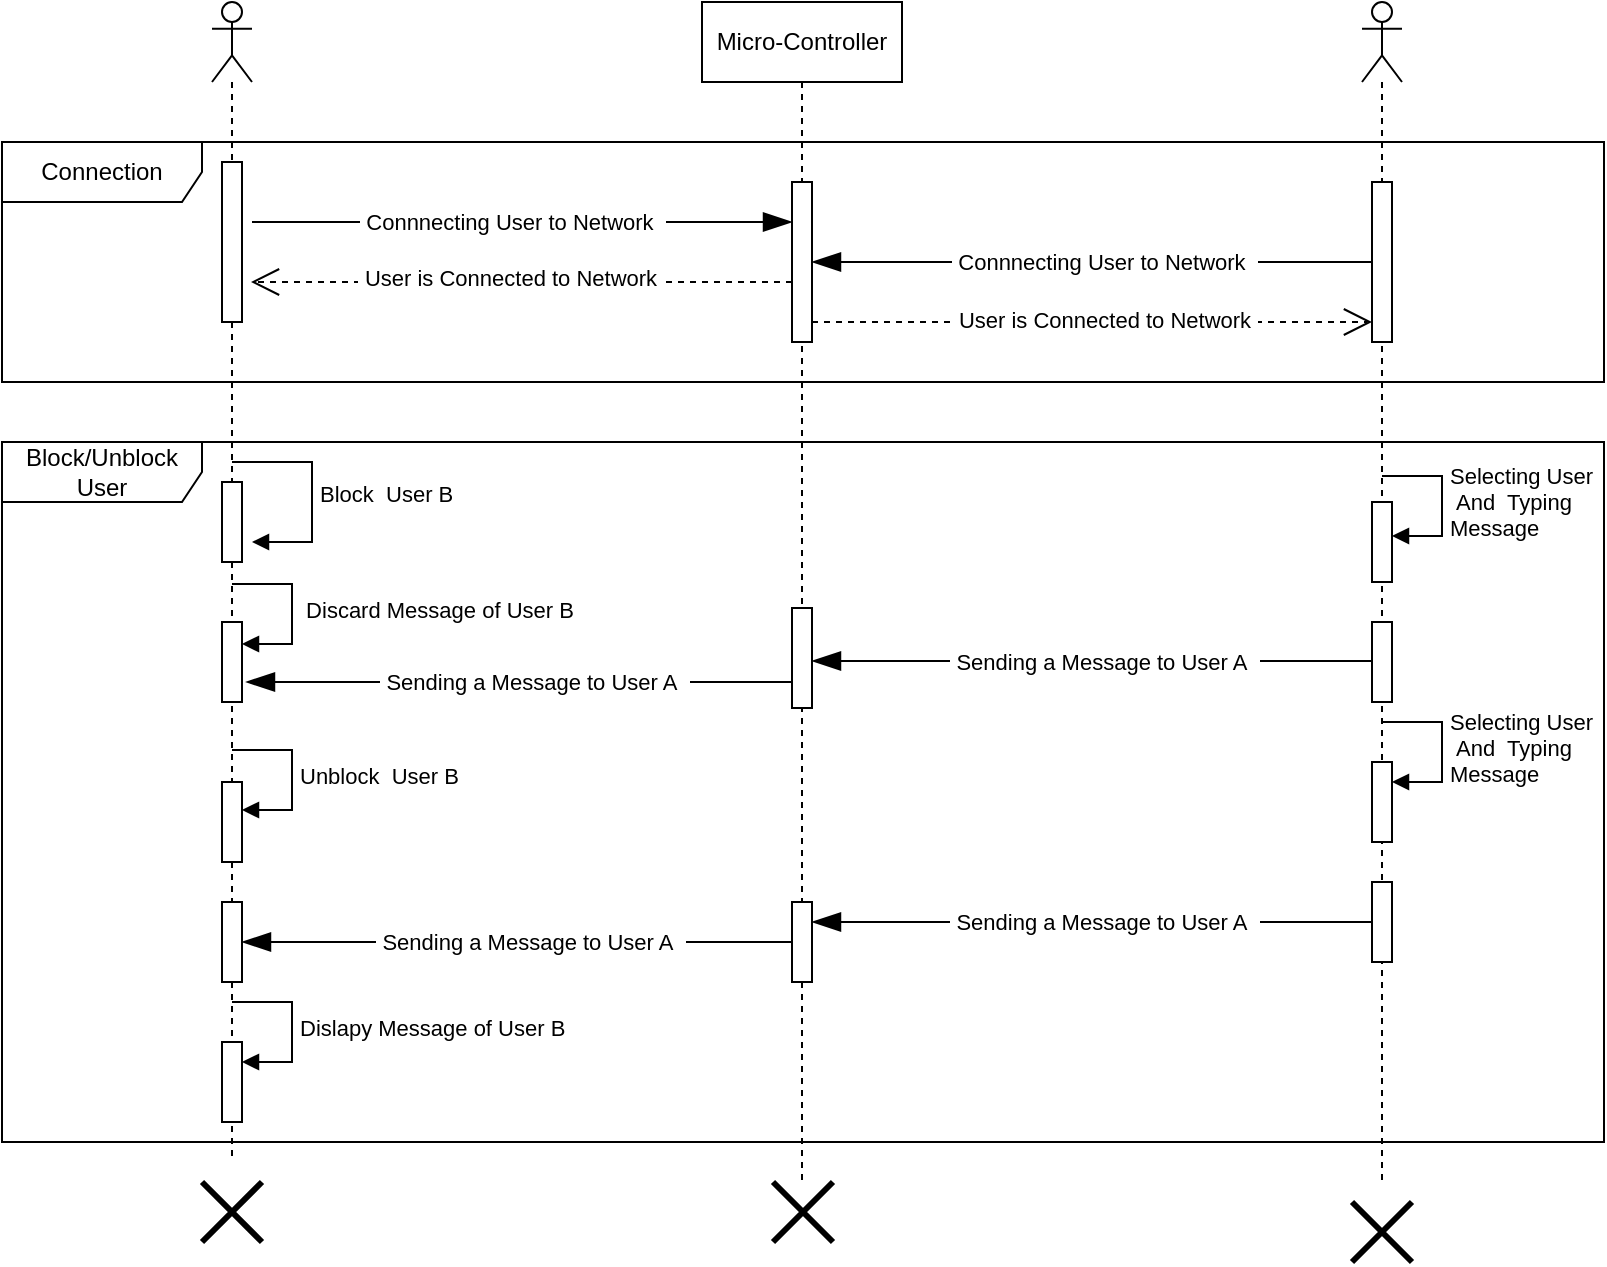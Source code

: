<mxfile version="22.0.8" type="device">
  <diagram name="Page-1" id="2YBvvXClWsGukQMizWep">
    <mxGraphModel dx="1434" dy="800" grid="1" gridSize="10" guides="1" tooltips="1" connect="1" arrows="1" fold="1" page="1" pageScale="1" pageWidth="850" pageHeight="1100" math="0" shadow="0">
      <root>
        <mxCell id="0" />
        <mxCell id="1" parent="0" />
        <mxCell id="bUbZ-e89j6tAC8CVxlZ--16" value="Micro-Controller" style="shape=umlLifeline;perimeter=lifelinePerimeter;whiteSpace=wrap;html=1;container=1;dropTarget=0;collapsible=0;recursiveResize=0;outlineConnect=0;portConstraint=eastwest;newEdgeStyle={&quot;edgeStyle&quot;:&quot;elbowEdgeStyle&quot;,&quot;elbow&quot;:&quot;vertical&quot;,&quot;curved&quot;:0,&quot;rounded&quot;:0};" parent="1" vertex="1">
          <mxGeometry x="375" y="80" width="100" height="590" as="geometry" />
        </mxCell>
        <mxCell id="NDjIsDyrpI4XyfmyZflA-29" value="" style="html=1;points=[[0,0,0,0,5],[0,1,0,0,-5],[1,0,0,0,5],[1,1,0,0,-5]];perimeter=orthogonalPerimeter;outlineConnect=0;targetShapes=umlLifeline;portConstraint=eastwest;newEdgeStyle={&quot;curved&quot;:0,&quot;rounded&quot;:0};" vertex="1" parent="bUbZ-e89j6tAC8CVxlZ--16">
          <mxGeometry x="45" y="450" width="10" height="40" as="geometry" />
        </mxCell>
        <mxCell id="bUbZ-e89j6tAC8CVxlZ--27" value="" style="shape=umlLifeline;perimeter=lifelinePerimeter;whiteSpace=wrap;html=1;container=1;dropTarget=0;collapsible=0;recursiveResize=0;outlineConnect=0;portConstraint=eastwest;newEdgeStyle={&quot;curved&quot;:0,&quot;rounded&quot;:0};participant=umlActor;" parent="1" vertex="1">
          <mxGeometry x="130" y="80" width="20" height="580" as="geometry" />
        </mxCell>
        <mxCell id="0u1kKGDJF54m8RZjEG2Y-16" value="" style="html=1;points=[[0,0,0,0,5],[0,1,0,0,-5],[1,0,0,0,5],[1,1,0,0,-5]];perimeter=orthogonalPerimeter;outlineConnect=0;targetShapes=umlLifeline;portConstraint=eastwest;newEdgeStyle={&quot;curved&quot;:0,&quot;rounded&quot;:0};" parent="bUbZ-e89j6tAC8CVxlZ--27" vertex="1">
          <mxGeometry x="5" y="80" width="10" height="80" as="geometry" />
        </mxCell>
        <mxCell id="0u1kKGDJF54m8RZjEG2Y-50" value="" style="html=1;points=[[0,0,0,0,5],[0,1,0,0,-5],[1,0,0,0,5],[1,1,0,0,-5]];perimeter=orthogonalPerimeter;outlineConnect=0;targetShapes=umlLifeline;portConstraint=eastwest;newEdgeStyle={&quot;curved&quot;:0,&quot;rounded&quot;:0};" parent="bUbZ-e89j6tAC8CVxlZ--27" vertex="1">
          <mxGeometry x="5" y="240" width="10" height="40" as="geometry" />
        </mxCell>
        <mxCell id="Ur5XrVrVseQt80Zj_p8K-10" value="" style="html=1;points=[[0,0,0,0,5],[0,1,0,0,-5],[1,0,0,0,5],[1,1,0,0,-5]];perimeter=orthogonalPerimeter;outlineConnect=0;targetShapes=umlLifeline;portConstraint=eastwest;newEdgeStyle={&quot;curved&quot;:0,&quot;rounded&quot;:0};" parent="bUbZ-e89j6tAC8CVxlZ--27" vertex="1">
          <mxGeometry x="5" y="310" width="10" height="40" as="geometry" />
        </mxCell>
        <mxCell id="NDjIsDyrpI4XyfmyZflA-33" value="" style="html=1;points=[[0,0,0,0,5],[0,1,0,0,-5],[1,0,0,0,5],[1,1,0,0,-5]];perimeter=orthogonalPerimeter;outlineConnect=0;targetShapes=umlLifeline;portConstraint=eastwest;newEdgeStyle={&quot;curved&quot;:0,&quot;rounded&quot;:0};" vertex="1" parent="bUbZ-e89j6tAC8CVxlZ--27">
          <mxGeometry x="5" y="390" width="10" height="40" as="geometry" />
        </mxCell>
        <mxCell id="NDjIsDyrpI4XyfmyZflA-34" value="Unblock&amp;nbsp; User B" style="html=1;align=left;spacingLeft=2;endArrow=block;rounded=0;edgeStyle=orthogonalEdgeStyle;curved=0;rounded=0;" edge="1" parent="bUbZ-e89j6tAC8CVxlZ--27">
          <mxGeometry relative="1" as="geometry">
            <mxPoint x="10" y="374" as="sourcePoint" />
            <Array as="points">
              <mxPoint x="40" y="404" />
            </Array>
            <mxPoint x="15" y="404" as="targetPoint" />
          </mxGeometry>
        </mxCell>
        <mxCell id="NDjIsDyrpI4XyfmyZflA-30" value="" style="html=1;points=[[0,0,0,0,5],[0,1,0,0,-5],[1,0,0,0,5],[1,1,0,0,-5]];perimeter=orthogonalPerimeter;outlineConnect=0;targetShapes=umlLifeline;portConstraint=eastwest;newEdgeStyle={&quot;curved&quot;:0,&quot;rounded&quot;:0};" vertex="1" parent="bUbZ-e89j6tAC8CVxlZ--27">
          <mxGeometry x="5" y="450" width="10" height="40" as="geometry" />
        </mxCell>
        <mxCell id="NDjIsDyrpI4XyfmyZflA-55" value="" style="html=1;points=[[0,0,0,0,5],[0,1,0,0,-5],[1,0,0,0,5],[1,1,0,0,-5]];perimeter=orthogonalPerimeter;outlineConnect=0;targetShapes=umlLifeline;portConstraint=eastwest;newEdgeStyle={&quot;curved&quot;:0,&quot;rounded&quot;:0};" vertex="1" parent="bUbZ-e89j6tAC8CVxlZ--27">
          <mxGeometry x="5" y="520" width="10" height="40" as="geometry" />
        </mxCell>
        <mxCell id="NDjIsDyrpI4XyfmyZflA-56" value="Dislapy Message of User B" style="html=1;align=left;spacingLeft=2;endArrow=block;rounded=0;edgeStyle=orthogonalEdgeStyle;curved=0;rounded=0;" edge="1" target="NDjIsDyrpI4XyfmyZflA-55" parent="bUbZ-e89j6tAC8CVxlZ--27">
          <mxGeometry relative="1" as="geometry">
            <mxPoint x="10" y="500" as="sourcePoint" />
            <Array as="points">
              <mxPoint x="40" y="530" />
            </Array>
          </mxGeometry>
        </mxCell>
        <mxCell id="bUbZ-e89j6tAC8CVxlZ--50" value="" style="shape=umlDestroy;whiteSpace=wrap;html=1;strokeWidth=3;targetShapes=umlLifeline;" parent="1" vertex="1">
          <mxGeometry x="125" y="670" width="30" height="30" as="geometry" />
        </mxCell>
        <mxCell id="bUbZ-e89j6tAC8CVxlZ--52" value="" style="shape=umlDestroy;whiteSpace=wrap;html=1;strokeWidth=3;targetShapes=umlLifeline;" parent="1" vertex="1">
          <mxGeometry x="410.5" y="670" width="30" height="30" as="geometry" />
        </mxCell>
        <mxCell id="Ke5L-bLkSkWgQZBR-M11-30" value="" style="shape=umlLifeline;perimeter=lifelinePerimeter;whiteSpace=wrap;html=1;container=1;dropTarget=0;collapsible=0;recursiveResize=0;outlineConnect=0;portConstraint=eastwest;newEdgeStyle={&quot;curved&quot;:0,&quot;rounded&quot;:0};participant=umlActor;" parent="1" vertex="1">
          <mxGeometry x="705" y="80" width="20" height="590" as="geometry" />
        </mxCell>
        <mxCell id="0u1kKGDJF54m8RZjEG2Y-21" value="" style="html=1;points=[[0,0,0,0,5],[0,1,0,0,-5],[1,0,0,0,5],[1,1,0,0,-5]];perimeter=orthogonalPerimeter;outlineConnect=0;targetShapes=umlLifeline;portConstraint=eastwest;newEdgeStyle={&quot;curved&quot;:0,&quot;rounded&quot;:0};" parent="Ke5L-bLkSkWgQZBR-M11-30" vertex="1">
          <mxGeometry x="5" y="90" width="10" height="80" as="geometry" />
        </mxCell>
        <mxCell id="0u1kKGDJF54m8RZjEG2Y-66" value="" style="html=1;points=[[0,0,0,0,5],[0,1,0,0,-5],[1,0,0,0,5],[1,1,0,0,-5]];perimeter=orthogonalPerimeter;outlineConnect=0;targetShapes=umlLifeline;portConstraint=eastwest;newEdgeStyle={&quot;curved&quot;:0,&quot;rounded&quot;:0};" parent="Ke5L-bLkSkWgQZBR-M11-30" vertex="1">
          <mxGeometry x="5" y="310" width="10" height="40" as="geometry" />
        </mxCell>
        <mxCell id="r_34pcVhkc14kYknheby-28" value="" style="html=1;points=[[0,0,0,0,5],[0,1,0,0,-5],[1,0,0,0,5],[1,1,0,0,-5]];perimeter=orthogonalPerimeter;outlineConnect=0;targetShapes=umlLifeline;portConstraint=eastwest;newEdgeStyle={&quot;curved&quot;:0,&quot;rounded&quot;:0};" parent="Ke5L-bLkSkWgQZBR-M11-30" vertex="1">
          <mxGeometry x="5" y="250" width="10" height="40" as="geometry" />
        </mxCell>
        <mxCell id="r_34pcVhkc14kYknheby-29" value="Selecting User&lt;br&gt;&amp;nbsp;And&amp;nbsp; Typing&amp;nbsp;&lt;br&gt;Message" style="html=1;align=left;spacingLeft=2;endArrow=block;rounded=0;edgeStyle=orthogonalEdgeStyle;curved=0;rounded=0;" parent="Ke5L-bLkSkWgQZBR-M11-30" edge="1">
          <mxGeometry relative="1" as="geometry">
            <mxPoint x="10" y="237" as="sourcePoint" />
            <Array as="points">
              <mxPoint x="40" y="267" />
            </Array>
            <mxPoint x="15" y="267" as="targetPoint" />
          </mxGeometry>
        </mxCell>
        <mxCell id="NDjIsDyrpI4XyfmyZflA-8" value="" style="html=1;points=[[0,0,0,0,5],[0,1,0,0,-5],[1,0,0,0,5],[1,1,0,0,-5]];perimeter=orthogonalPerimeter;outlineConnect=0;targetShapes=umlLifeline;portConstraint=eastwest;newEdgeStyle={&quot;curved&quot;:0,&quot;rounded&quot;:0};" vertex="1" parent="Ke5L-bLkSkWgQZBR-M11-30">
          <mxGeometry x="5" y="380" width="10" height="40" as="geometry" />
        </mxCell>
        <mxCell id="NDjIsDyrpI4XyfmyZflA-9" value="Selecting User&lt;br style=&quot;border-color: var(--border-color);&quot;&gt;&amp;nbsp;And&amp;nbsp; Typing&amp;nbsp;&lt;br style=&quot;border-color: var(--border-color);&quot;&gt;Message" style="html=1;align=left;spacingLeft=2;endArrow=block;rounded=0;edgeStyle=orthogonalEdgeStyle;curved=0;rounded=0;" edge="1" target="NDjIsDyrpI4XyfmyZflA-8" parent="Ke5L-bLkSkWgQZBR-M11-30">
          <mxGeometry relative="1" as="geometry">
            <mxPoint x="10" y="360" as="sourcePoint" />
            <Array as="points">
              <mxPoint x="40" y="390" />
            </Array>
          </mxGeometry>
        </mxCell>
        <mxCell id="NDjIsDyrpI4XyfmyZflA-6" value="" style="html=1;points=[[0,0,0,0,5],[0,1,0,0,-5],[1,0,0,0,5],[1,1,0,0,-5]];perimeter=orthogonalPerimeter;outlineConnect=0;targetShapes=umlLifeline;portConstraint=eastwest;newEdgeStyle={&quot;curved&quot;:0,&quot;rounded&quot;:0};" vertex="1" parent="Ke5L-bLkSkWgQZBR-M11-30">
          <mxGeometry x="5" y="440" width="10" height="40" as="geometry" />
        </mxCell>
        <mxCell id="Ke5L-bLkSkWgQZBR-M11-32" value="" style="shape=umlDestroy;whiteSpace=wrap;html=1;strokeWidth=3;targetShapes=umlLifeline;" parent="1" vertex="1">
          <mxGeometry x="700" y="680" width="30" height="30" as="geometry" />
        </mxCell>
        <mxCell id="Ke5L-bLkSkWgQZBR-M11-58" value="Connection" style="shape=umlFrame;whiteSpace=wrap;html=1;pointerEvents=0;width=100;height=30;" parent="1" vertex="1">
          <mxGeometry x="25" y="150" width="801" height="120" as="geometry" />
        </mxCell>
        <mxCell id="0u1kKGDJF54m8RZjEG2Y-17" value="" style="html=1;points=[[0,0,0,0,5],[0,1,0,0,-5],[1,0,0,0,5],[1,1,0,0,-5]];perimeter=orthogonalPerimeter;outlineConnect=0;targetShapes=umlLifeline;portConstraint=eastwest;newEdgeStyle={&quot;curved&quot;:0,&quot;rounded&quot;:0};" parent="1" vertex="1">
          <mxGeometry x="420" y="170" width="10" height="80" as="geometry" />
        </mxCell>
        <mxCell id="0u1kKGDJF54m8RZjEG2Y-19" value="" style="endArrow=blockThin;endFill=1;endSize=12;html=1;rounded=0;" parent="1" edge="1">
          <mxGeometry width="160" relative="1" as="geometry">
            <mxPoint x="150" y="190" as="sourcePoint" />
            <mxPoint x="420" y="190" as="targetPoint" />
          </mxGeometry>
        </mxCell>
        <mxCell id="0u1kKGDJF54m8RZjEG2Y-27" value="&amp;nbsp;Connnecting User to Network&amp;nbsp;&amp;nbsp;" style="edgeLabel;html=1;align=center;verticalAlign=middle;resizable=0;points=[];" parent="0u1kKGDJF54m8RZjEG2Y-19" vertex="1" connectable="0">
          <mxGeometry x="-0.037" y="-3" relative="1" as="geometry">
            <mxPoint y="-3" as="offset" />
          </mxGeometry>
        </mxCell>
        <mxCell id="0u1kKGDJF54m8RZjEG2Y-23" value="" style="endArrow=blockThin;endFill=1;endSize=12;html=1;rounded=0;" parent="1" source="0u1kKGDJF54m8RZjEG2Y-21" target="0u1kKGDJF54m8RZjEG2Y-17" edge="1">
          <mxGeometry width="160" relative="1" as="geometry">
            <mxPoint x="340" y="510" as="sourcePoint" />
            <mxPoint x="500" y="510" as="targetPoint" />
          </mxGeometry>
        </mxCell>
        <mxCell id="0u1kKGDJF54m8RZjEG2Y-28" value="&amp;nbsp;Connnecting User to Network&amp;nbsp;&amp;nbsp;" style="edgeLabel;html=1;align=center;verticalAlign=middle;resizable=0;points=[];" parent="0u1kKGDJF54m8RZjEG2Y-23" vertex="1" connectable="0">
          <mxGeometry x="-0.007" y="-3" relative="1" as="geometry">
            <mxPoint x="5" y="3" as="offset" />
          </mxGeometry>
        </mxCell>
        <mxCell id="0u1kKGDJF54m8RZjEG2Y-24" value="" style="endArrow=open;dashed=1;endFill=0;endSize=12;html=1;rounded=0;" parent="1" target="0u1kKGDJF54m8RZjEG2Y-21" edge="1">
          <mxGeometry width="160" relative="1" as="geometry">
            <mxPoint x="430" y="240" as="sourcePoint" />
            <mxPoint x="590" y="240" as="targetPoint" />
          </mxGeometry>
        </mxCell>
        <mxCell id="0u1kKGDJF54m8RZjEG2Y-32" value="&amp;nbsp;User is Connected to Network&amp;nbsp;" style="edgeLabel;html=1;align=center;verticalAlign=middle;resizable=0;points=[];" parent="0u1kKGDJF54m8RZjEG2Y-24" vertex="1" connectable="0">
          <mxGeometry x="0.043" y="-2" relative="1" as="geometry">
            <mxPoint y="-3" as="offset" />
          </mxGeometry>
        </mxCell>
        <mxCell id="0u1kKGDJF54m8RZjEG2Y-34" value="" style="endArrow=open;dashed=1;endFill=0;endSize=12;html=1;rounded=0;startArrow=none;startFill=0;" parent="1" edge="1">
          <mxGeometry width="160" relative="1" as="geometry">
            <mxPoint x="420" y="220" as="sourcePoint" />
            <mxPoint x="149.5" y="220" as="targetPoint" />
            <Array as="points">
              <mxPoint x="310" y="220" />
            </Array>
          </mxGeometry>
        </mxCell>
        <mxCell id="0u1kKGDJF54m8RZjEG2Y-35" value="&amp;nbsp;User is Connected to Network&amp;nbsp;" style="edgeLabel;html=1;align=center;verticalAlign=middle;resizable=0;points=[];" parent="0u1kKGDJF54m8RZjEG2Y-34" vertex="1" connectable="0">
          <mxGeometry x="0.043" y="-2" relative="1" as="geometry">
            <mxPoint as="offset" />
          </mxGeometry>
        </mxCell>
        <mxCell id="0u1kKGDJF54m8RZjEG2Y-71" value="Block/Unblock User" style="shape=umlFrame;whiteSpace=wrap;html=1;pointerEvents=0;width=100;height=30;" parent="1" vertex="1">
          <mxGeometry x="25" y="300" width="801" height="350" as="geometry" />
        </mxCell>
        <mxCell id="Ur5XrVrVseQt80Zj_p8K-11" value="Block&amp;nbsp; User B" style="html=1;align=left;spacingLeft=2;endArrow=block;rounded=0;edgeStyle=orthogonalEdgeStyle;curved=0;rounded=0;" parent="1" source="bUbZ-e89j6tAC8CVxlZ--27" edge="1">
          <mxGeometry x="0.014" relative="1" as="geometry">
            <mxPoint x="150" y="380" as="sourcePoint" />
            <Array as="points">
              <mxPoint x="180" y="310" />
              <mxPoint x="180" y="350" />
            </Array>
            <mxPoint as="offset" />
            <mxPoint x="150" y="350" as="targetPoint" />
          </mxGeometry>
        </mxCell>
        <mxCell id="r_34pcVhkc14kYknheby-7" value="" style="endArrow=blockThin;endFill=1;endSize=12;html=1;rounded=0;" parent="1" edge="1">
          <mxGeometry width="160" relative="1" as="geometry">
            <mxPoint x="710" y="409.5" as="sourcePoint" />
            <mxPoint x="430" y="409.5" as="targetPoint" />
          </mxGeometry>
        </mxCell>
        <mxCell id="r_34pcVhkc14kYknheby-8" value="&amp;nbsp;Sending a Message to User A&amp;nbsp;&amp;nbsp;" style="edgeLabel;html=1;align=center;verticalAlign=middle;resizable=0;points=[];" parent="r_34pcVhkc14kYknheby-7" vertex="1" connectable="0">
          <mxGeometry x="-0.007" y="-3" relative="1" as="geometry">
            <mxPoint x="5" y="3" as="offset" />
          </mxGeometry>
        </mxCell>
        <mxCell id="r_34pcVhkc14kYknheby-10" value="" style="endArrow=blockThin;endFill=1;endSize=12;html=1;rounded=0;" parent="1" edge="1">
          <mxGeometry width="160" relative="1" as="geometry">
            <mxPoint x="422" y="420" as="sourcePoint" />
            <mxPoint x="147" y="420" as="targetPoint" />
          </mxGeometry>
        </mxCell>
        <mxCell id="r_34pcVhkc14kYknheby-11" value="&amp;nbsp;Sending a Message to User A&amp;nbsp;&amp;nbsp;" style="edgeLabel;html=1;align=center;verticalAlign=middle;resizable=0;points=[];" parent="r_34pcVhkc14kYknheby-10" vertex="1" connectable="0">
          <mxGeometry x="-0.007" y="-3" relative="1" as="geometry">
            <mxPoint x="5" y="3" as="offset" />
          </mxGeometry>
        </mxCell>
        <mxCell id="0u1kKGDJF54m8RZjEG2Y-54" value="" style="html=1;points=[[0,0,0,0,5],[0,1,0,0,-5],[1,0,0,0,5],[1,1,0,0,-5]];perimeter=orthogonalPerimeter;outlineConnect=0;targetShapes=umlLifeline;portConstraint=eastwest;newEdgeStyle={&quot;curved&quot;:0,&quot;rounded&quot;:0};" parent="1" vertex="1">
          <mxGeometry x="420" y="383" width="10" height="50" as="geometry" />
        </mxCell>
        <mxCell id="r_34pcVhkc14kYknheby-35" value="&amp;nbsp;Discard Message of User B&amp;nbsp;" style="html=1;align=left;spacingLeft=2;endArrow=block;rounded=0;edgeStyle=orthogonalEdgeStyle;curved=0;rounded=0;" parent="1" edge="1">
          <mxGeometry relative="1" as="geometry">
            <mxPoint x="140" y="371" as="sourcePoint" />
            <Array as="points">
              <mxPoint x="170" y="401" />
            </Array>
            <mxPoint x="145" y="401" as="targetPoint" />
          </mxGeometry>
        </mxCell>
        <mxCell id="NDjIsDyrpI4XyfmyZflA-27" value="" style="endArrow=blockThin;endFill=1;endSize=12;html=1;rounded=0;" edge="1" parent="1" target="NDjIsDyrpI4XyfmyZflA-29">
          <mxGeometry width="160" relative="1" as="geometry">
            <mxPoint x="710" y="540" as="sourcePoint" />
            <mxPoint x="430" y="540" as="targetPoint" />
          </mxGeometry>
        </mxCell>
        <mxCell id="NDjIsDyrpI4XyfmyZflA-28" value="&amp;nbsp;Sending a Message to User A&amp;nbsp;&amp;nbsp;" style="edgeLabel;html=1;align=center;verticalAlign=middle;resizable=0;points=[];" vertex="1" connectable="0" parent="NDjIsDyrpI4XyfmyZflA-27">
          <mxGeometry x="-0.007" y="-3" relative="1" as="geometry">
            <mxPoint x="5" y="3" as="offset" />
          </mxGeometry>
        </mxCell>
        <mxCell id="NDjIsDyrpI4XyfmyZflA-41" value="" style="endArrow=blockThin;endFill=1;endSize=12;html=1;rounded=0;" edge="1" parent="1">
          <mxGeometry width="160" relative="1" as="geometry">
            <mxPoint x="420" y="550" as="sourcePoint" />
            <mxPoint x="145" y="550" as="targetPoint" />
          </mxGeometry>
        </mxCell>
        <mxCell id="NDjIsDyrpI4XyfmyZflA-42" value="&amp;nbsp;Sending a Message to User A&amp;nbsp;&amp;nbsp;" style="edgeLabel;html=1;align=center;verticalAlign=middle;resizable=0;points=[];" vertex="1" connectable="0" parent="NDjIsDyrpI4XyfmyZflA-41">
          <mxGeometry x="-0.007" y="-3" relative="1" as="geometry">
            <mxPoint x="5" y="3" as="offset" />
          </mxGeometry>
        </mxCell>
      </root>
    </mxGraphModel>
  </diagram>
</mxfile>
